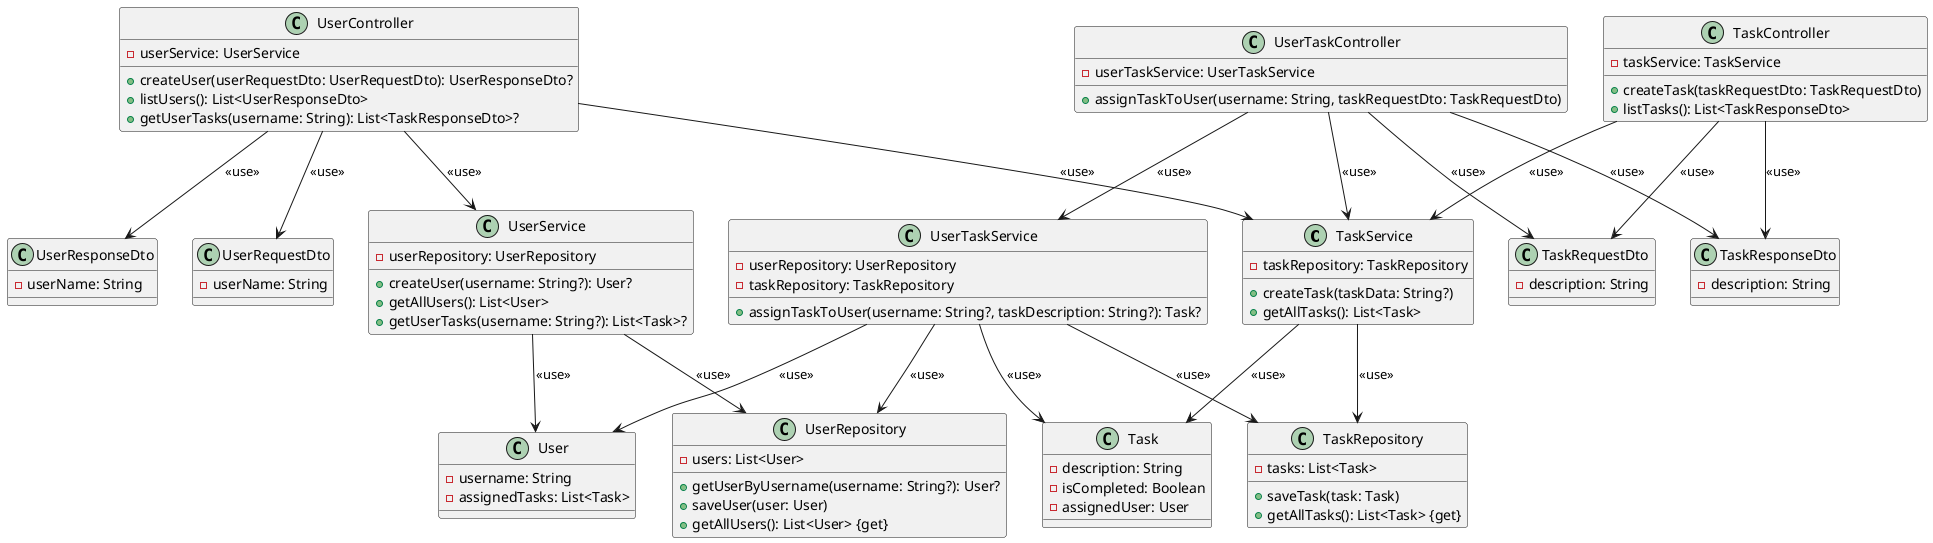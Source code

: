 @startuml

class TaskService {
    - taskRepository: TaskRepository
    + createTask(taskData: String?)
    + getAllTasks(): List<Task>
}

class UserService {
    - userRepository: UserRepository
    + createUser(username: String?): User?
    + getAllUsers(): List<User>
    + getUserTasks(username: String?): List<Task>?
}

class UserTaskService {
    - userRepository: UserRepository
    - taskRepository: TaskRepository
    + assignTaskToUser(username: String?, taskDescription: String?): Task?
}

class Task {
    - description: String
    - isCompleted: Boolean
    - assignedUser: User
}

class User {
    - username: String
    - assignedTasks: List<Task>
}

class TaskRepository {
    - tasks: List<Task>
    + saveTask(task: Task)
    + getAllTasks(): List<Task> {get}
}

class UserRepository {
    - users: List<User>
    + getUserByUsername(username: String?): User?
    + saveUser(user: User)
    + getAllUsers(): List<User> {get}
}

class TaskController {
    - taskService: TaskService
    + createTask(taskRequestDto: TaskRequestDto)
    + listTasks(): List<TaskResponseDto>
}

class UserController {
    - userService: UserService
    + createUser(userRequestDto: UserRequestDto): UserResponseDto?
    + listUsers(): List<UserResponseDto>
    + getUserTasks(username: String): List<TaskResponseDto>?
}

class UserTaskController {
    - userTaskService: UserTaskService
    + assignTaskToUser(username: String, taskRequestDto: TaskRequestDto)
}

class TaskRequestDto {
    - description: String
}

class TaskResponseDto {
    - description: String
}

class UserRequestDto {
    - userName: String
}

class UserResponseDto {
    - userName: String
}

TaskService --> TaskRepository: <<use>>
UserService --> UserRepository: <<use>>
UserTaskService --> UserRepository: <<use>>
UserTaskService --> TaskRepository: <<use>>
TaskController --> TaskService: <<use>>
UserController --> UserService: <<use>>
UserController --> TaskService: <<use>>
UserTaskController --> UserTaskService: <<use>>
UserTaskController --> TaskService: <<use>>
TaskController --> TaskRequestDto: <<use>>
TaskController --> TaskResponseDto: <<use>>
UserController --> UserRequestDto: <<use>>
UserController --> UserResponseDto: <<use>>
UserTaskController --> TaskRequestDto: <<use>>
UserTaskController --> TaskResponseDto: <<use>>
TaskService --> Task: <<use>>
UserService --> User: <<use>>
UserTaskService --> User: <<use>>
UserTaskService --> Task: <<use>>
@enduml

@startuml

class TaskService {
    - taskRepository: TaskRepository
    + createTask(taskData: String?): void
    + getAllTasks(): List<Task>
}

class UserService {
    - userRepository: UserRepository
    + createUser(username: String?): User?
    + getAllUsers(): List<User>
    + getUserTasks(username: String?): List<Task>?
}

class UserTaskService {
    - userRepository: UserRepository
    - taskRepository: TaskRepository
    + assignTaskToUser(username: String?, taskDescription: String?): Task?
}

class Task {
    - description: String
    - isCompleted: Boolean
    - assignedUser: User
}

class User {
    - username: String
    - assignedTasks: List<Task>
}

class TaskRepository {
    - tasks: List<Task>
    + saveTask(task: Task): void
    + getAllTasks(): List<Task> {get}
}

class UserRepository {
    - users: List<User>
    + getUserByUsername(username: String?): User?
    + saveUser(user: User): void
    + getAllUsers(): List<User> {get}
}

class TaskController {
    - taskService: TaskService
    + createTask(taskRequestDto: TaskRequestDto): void
    + listTasks(): List<TaskResponseDto>
}

class UserController {
    - userService: UserService
    + createUser(userRequestDto: UserRequestDto): UserResponseDto?
    + listUsers(): List<UserResponseDto>
    + getUserTasks(username: String): List<TaskResponseDto>?
}

class UserTaskController {
    - userTaskService: UserTaskService
    + assignTaskToUser(username: String, taskRequestDto: TaskRequestDto): void
}

class TaskRequestDto {
    - description: String
}

class TaskResponseDto {
    - description: String
}

class UserRequestDto {
    - userName: String
}

class UserResponseDto {
    - userName: String
}

TaskService --> TaskRepository: 1..1
UserService --> UserRepository: 1..1
UserTaskService --> UserRepository: 1..1
UserTaskService --> TaskRepository: 1..1
TaskController --> TaskService: 1..1
UserController --> UserService: 1..1
UserController --> TaskService: 1..1
UserTaskController --> UserTaskService: 1..1
UserTaskController --> TaskService: 1..1
TaskController --> TaskRequestDto: 1..1
TaskController --> TaskResponseDto: 1..1
UserController --> UserRequestDto: 1..1
UserController --> UserResponseDto: 1..1
UserTaskController --> TaskRequestDto: 1..1
UserTaskController --> TaskResponseDto: 1..1
TaskService --> Task: 1..*
UserService --> User: 1..*
UserTaskService --> User: 0..1
UserTaskService --> Task: 0..1
@enduml